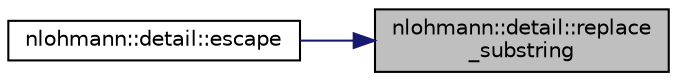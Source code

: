 digraph "nlohmann::detail::replace_substring"
{
 // LATEX_PDF_SIZE
  edge [fontname="Helvetica",fontsize="10",labelfontname="Helvetica",labelfontsize="10"];
  node [fontname="Helvetica",fontsize="10",shape=record];
  rankdir="RL";
  Node1 [label="nlohmann::detail::replace\l_substring",height=0.2,width=0.4,color="black", fillcolor="grey75", style="filled", fontcolor="black",tooltip="replace all occurrences of a substring by another string"];
  Node1 -> Node2 [dir="back",color="midnightblue",fontsize="10",style="solid",fontname="Helvetica"];
  Node2 [label="nlohmann::detail::escape",height=0.2,width=0.4,color="black", fillcolor="white", style="filled",URL="$namespacenlohmann_1_1detail.html#a6d49f8d1bdd1b5d9c574d13a9b3374f6",tooltip="string escaping as described in RFC 6901 (Sect. 4)"];
}
